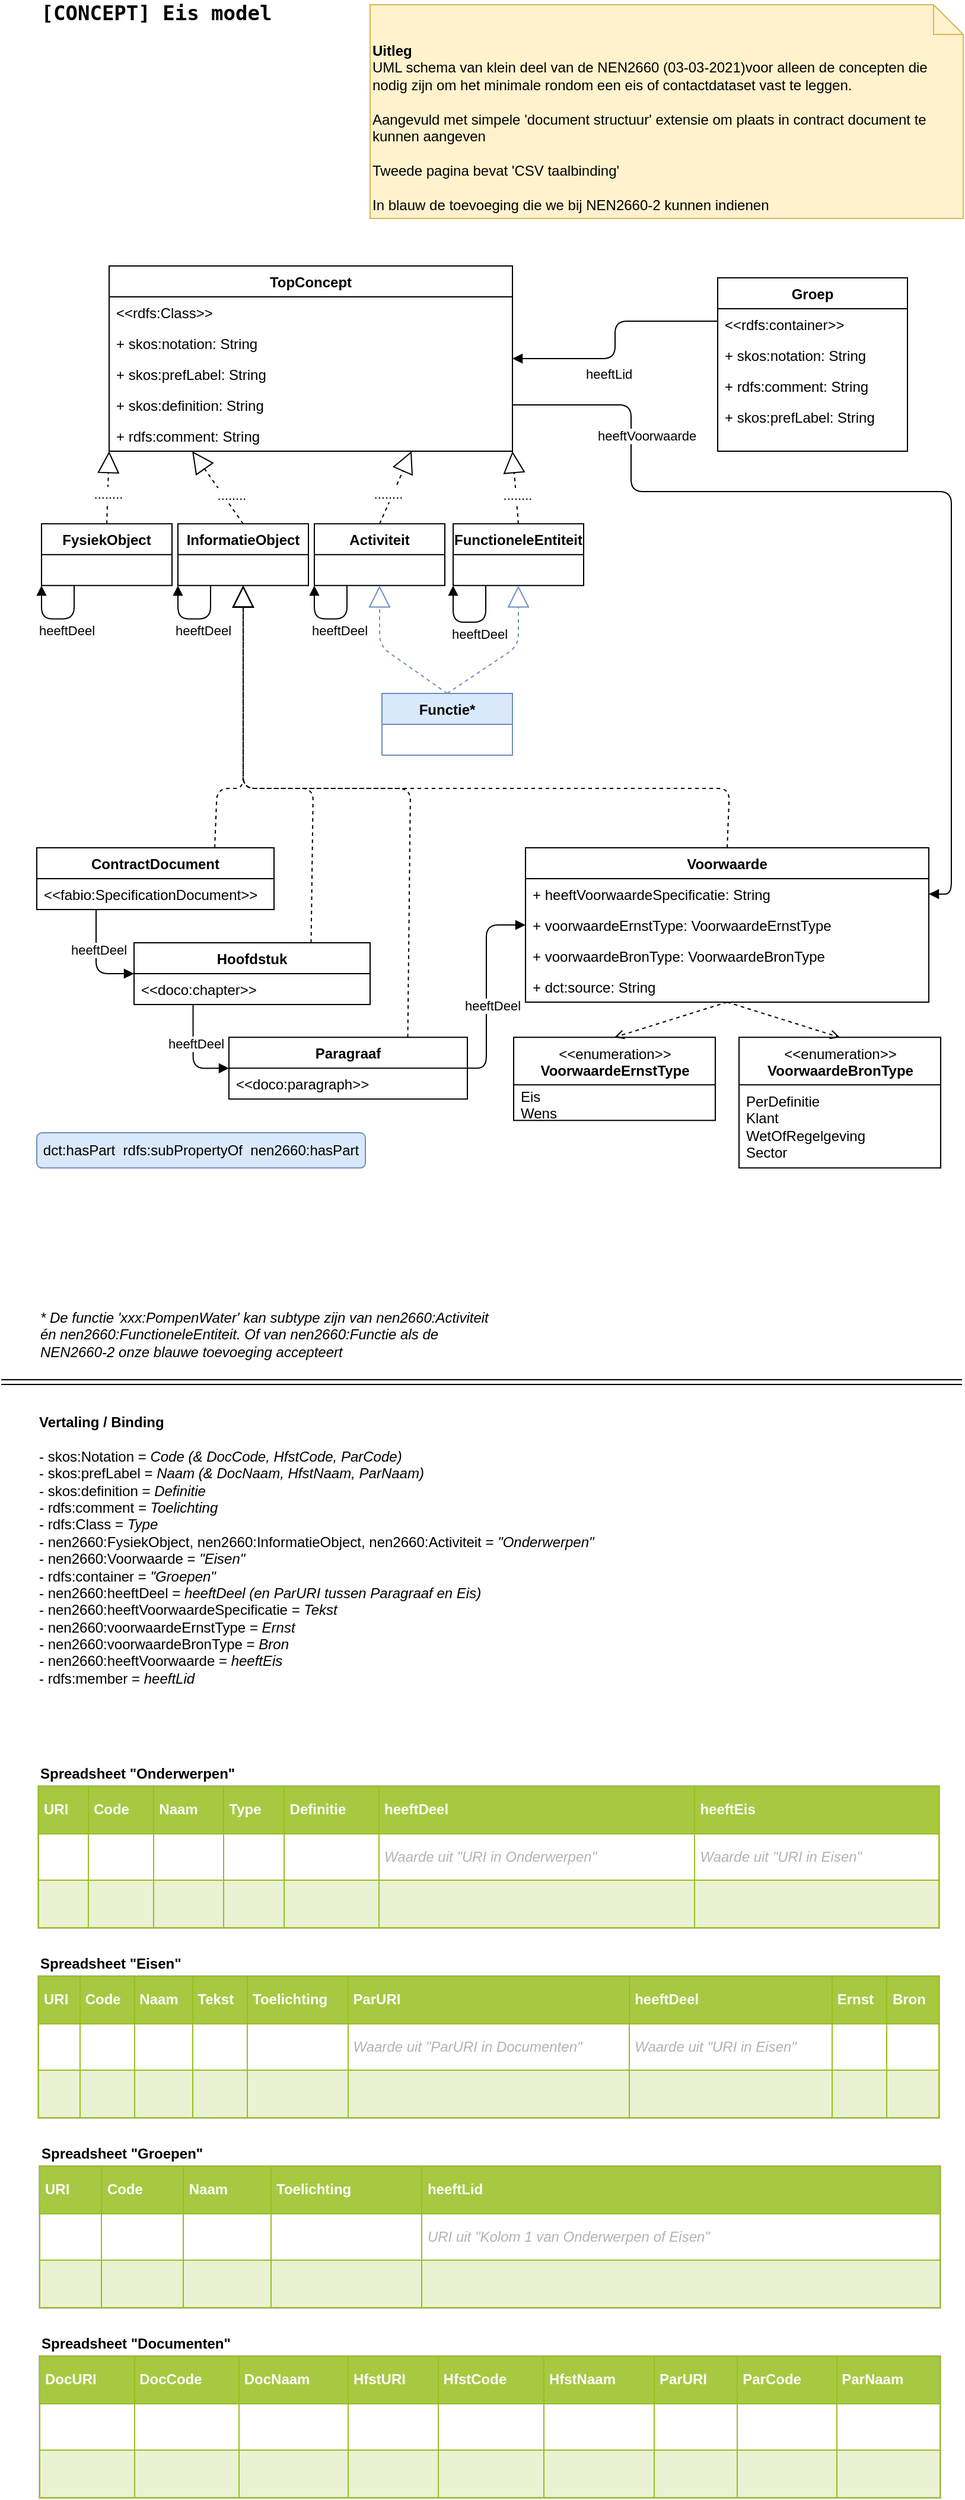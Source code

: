 <mxfile>
    <diagram id="-ttAfyzZw1vTDu5VzJYy" name="[CONCEPT] Eis model">
        <mxGraphModel dx="1544" dy="822" grid="1" gridSize="10" guides="1" tooltips="1" connect="1" arrows="1" fold="1" page="1" pageScale="1" pageWidth="827" pageHeight="1169" math="0" shadow="0">
            <root>
                <mxCell id="0"/>
                <mxCell id="1" parent="0"/>
                <mxCell id="2" value="TopConcept" style="swimlane;fontStyle=1;childLayout=stackLayout;horizontal=1;startSize=26;fillColor=none;horizontalStack=0;resizeParent=1;resizeParentMax=0;resizeLast=0;collapsible=1;marginBottom=0;" parent="1" vertex="1">
                    <mxGeometry x="100" y="240" width="340" height="156" as="geometry"/>
                </mxCell>
                <mxCell id="71" value="&lt;&lt;rdfs:Class&gt;&gt;" style="text;strokeColor=none;fillColor=none;align=left;verticalAlign=top;spacingLeft=4;spacingRight=4;overflow=hidden;rotatable=0;points=[[0,0.5],[1,0.5]];portConstraint=eastwest;" parent="2" vertex="1">
                    <mxGeometry y="26" width="340" height="26" as="geometry"/>
                </mxCell>
                <mxCell id="45" value="+ skos:notation: String" style="text;strokeColor=none;fillColor=none;align=left;verticalAlign=top;spacingLeft=4;spacingRight=4;overflow=hidden;rotatable=0;points=[[0,0.5],[1,0.5]];portConstraint=eastwest;" parent="2" vertex="1">
                    <mxGeometry y="52" width="340" height="26" as="geometry"/>
                </mxCell>
                <mxCell id="44" value="+ skos:prefLabel: String" style="text;strokeColor=none;fillColor=none;align=left;verticalAlign=top;spacingLeft=4;spacingRight=4;overflow=hidden;rotatable=0;points=[[0,0.5],[1,0.5]];portConstraint=eastwest;" parent="2" vertex="1">
                    <mxGeometry y="78" width="340" height="26" as="geometry"/>
                </mxCell>
                <mxCell id="58" value="+ skos:definition: String" style="text;strokeColor=none;fillColor=none;align=left;verticalAlign=top;spacingLeft=4;spacingRight=4;overflow=hidden;rotatable=0;points=[[0,0.5],[1,0.5]];portConstraint=eastwest;" parent="2" vertex="1">
                    <mxGeometry y="104" width="340" height="26" as="geometry"/>
                </mxCell>
                <mxCell id="65" value="+ rdfs:comment: String" style="text;strokeColor=none;fillColor=none;align=left;verticalAlign=top;spacingLeft=4;spacingRight=4;overflow=hidden;rotatable=0;points=[[0,0.5],[1,0.5]];portConstraint=eastwest;" parent="2" vertex="1">
                    <mxGeometry y="130" width="340" height="26" as="geometry"/>
                </mxCell>
                <mxCell id="6" value="Voorwaarde" style="swimlane;fontStyle=1;childLayout=stackLayout;horizontal=1;startSize=26;fillColor=none;horizontalStack=0;resizeParent=1;resizeParentMax=0;resizeLast=0;collapsible=1;marginBottom=0;" parent="1" vertex="1">
                    <mxGeometry x="451" y="730" width="340" height="130" as="geometry"/>
                </mxCell>
                <mxCell id="7" value="+ heeftVoorwaardeSpecificatie: String" style="text;strokeColor=none;fillColor=none;align=left;verticalAlign=top;spacingLeft=4;spacingRight=4;overflow=hidden;rotatable=0;points=[[0,0.5],[1,0.5]];portConstraint=eastwest;" parent="6" vertex="1">
                    <mxGeometry y="26" width="340" height="26" as="geometry"/>
                </mxCell>
                <mxCell id="8" value="+ voorwaardeErnstType: VoorwaardeErnstType" style="text;strokeColor=none;fillColor=none;align=left;verticalAlign=top;spacingLeft=4;spacingRight=4;overflow=hidden;rotatable=0;points=[[0,0.5],[1,0.5]];portConstraint=eastwest;" parent="6" vertex="1">
                    <mxGeometry y="52" width="340" height="26" as="geometry"/>
                </mxCell>
                <mxCell id="101" value="+ voorwaardeBronType: VoorwaardeBronType" style="text;strokeColor=none;fillColor=none;align=left;verticalAlign=top;spacingLeft=4;spacingRight=4;overflow=hidden;rotatable=0;points=[[0,0.5],[1,0.5]];portConstraint=eastwest;" parent="6" vertex="1">
                    <mxGeometry y="78" width="340" height="26" as="geometry"/>
                </mxCell>
                <mxCell id="102" value="+ dct:source: String" style="text;strokeColor=none;fillColor=none;align=left;verticalAlign=top;spacingLeft=4;spacingRight=4;overflow=hidden;rotatable=0;points=[[0,0.5],[1,0.5]];portConstraint=eastwest;" parent="6" vertex="1">
                    <mxGeometry y="104" width="340" height="26" as="geometry"/>
                </mxCell>
                <mxCell id="10" value="InformatieObject" style="swimlane;fontStyle=1;childLayout=stackLayout;horizontal=1;startSize=26;fillColor=none;horizontalStack=0;resizeParent=1;resizeParentMax=0;resizeLast=0;collapsible=1;marginBottom=0;" parent="1" vertex="1">
                    <mxGeometry x="158" y="457.18" width="110" height="52" as="geometry"/>
                </mxCell>
                <mxCell id="14" value="" style="endArrow=block;endSize=16;endFill=0;html=1;exitX=0.5;exitY=0;exitDx=0;exitDy=0;entryX=0.206;entryY=1;entryDx=0;entryDy=0;dashed=1;entryPerimeter=0;" parent="1" source="10" target="65" edge="1">
                    <mxGeometry width="160" relative="1" as="geometry">
                        <mxPoint x="163" y="770" as="sourcePoint"/>
                        <mxPoint x="314" y="400" as="targetPoint"/>
                    </mxGeometry>
                </mxCell>
                <mxCell id="25" value="........" style="edgeLabel;html=1;align=center;verticalAlign=middle;resizable=0;points=[];" parent="14" vertex="1" connectable="0">
                    <mxGeometry x="-0.508" y="2" relative="1" as="geometry">
                        <mxPoint x="2" y="-10" as="offset"/>
                    </mxGeometry>
                </mxCell>
                <mxCell id="15" value="" style="endArrow=block;endSize=16;endFill=0;html=1;exitX=0.5;exitY=0;exitDx=0;exitDy=0;entryX=0.5;entryY=1;entryDx=0;entryDy=0;dashed=1;" parent="1" source="6" target="10" edge="1">
                    <mxGeometry width="160" relative="1" as="geometry">
                        <mxPoint x="323" y="547.51" as="sourcePoint"/>
                        <mxPoint x="413" y="677.51" as="targetPoint"/>
                        <Array as="points">
                            <mxPoint x="623" y="680"/>
                            <mxPoint x="213" y="680"/>
                        </Array>
                    </mxGeometry>
                </mxCell>
                <mxCell id="16" value="heeftVoorwaarde" style="endArrow=block;endFill=1;html=1;edgeStyle=orthogonalEdgeStyle;align=left;verticalAlign=top;exitX=1;exitY=0.75;exitDx=0;exitDy=0;entryX=1;entryY=0.5;entryDx=0;entryDy=0;" parent="1" source="2" target="7" edge="1">
                    <mxGeometry x="-0.826" y="-13" relative="1" as="geometry">
                        <mxPoint x="382" y="305" as="sourcePoint"/>
                        <mxPoint x="382" y="570.33" as="targetPoint"/>
                        <Array as="points">
                            <mxPoint x="540" y="357"/>
                            <mxPoint x="540" y="430"/>
                            <mxPoint x="810" y="430"/>
                            <mxPoint x="810" y="769"/>
                        </Array>
                        <mxPoint as="offset"/>
                    </mxGeometry>
                </mxCell>
                <mxCell id="18" value="&amp;lt;&amp;lt;enumeration&amp;gt;&amp;gt;&lt;br&gt;&lt;span style=&quot;text-align: left&quot;&gt;&lt;b&gt;VoorwaardeErnstType&lt;/b&gt;&lt;/span&gt;" style="swimlane;fontStyle=0;align=center;verticalAlign=top;childLayout=stackLayout;horizontal=1;startSize=40;horizontalStack=0;resizeParent=1;resizeParentMax=0;resizeLast=0;collapsible=0;marginBottom=0;html=1;" parent="1" vertex="1">
                    <mxGeometry x="441" y="889.67" width="170" height="70" as="geometry"/>
                </mxCell>
                <mxCell id="19" value="Eis&lt;br&gt;Wens" style="text;html=1;strokeColor=none;fillColor=none;align=left;verticalAlign=middle;spacingLeft=4;spacingRight=4;overflow=hidden;rotatable=0;points=[[0,0.5],[1,0.5]];portConstraint=eastwest;" parent="18" vertex="1">
                    <mxGeometry y="40" width="170" height="30" as="geometry"/>
                </mxCell>
                <mxCell id="20" value="" style="endArrow=open;html=1;rounded=0;align=center;verticalAlign=bottom;dashed=1;endFill=0;labelBackgroundColor=none;entryX=0.5;entryY=0;entryDx=0;entryDy=0;exitX=0.5;exitY=1;exitDx=0;exitDy=0;" parent="1" source="6" target="18" edge="1">
                    <mxGeometry relative="1" as="geometry">
                        <mxPoint x="751" y="919.67" as="sourcePoint"/>
                        <mxPoint x="531" y="1050" as="targetPoint"/>
                    </mxGeometry>
                </mxCell>
                <mxCell id="22" value="&amp;lt;&amp;lt;enumeration&amp;gt;&amp;gt;&lt;br&gt;&lt;div style=&quot;text-align: left&quot;&gt;&lt;span&gt;&lt;b&gt;VoorwaardeBronType&lt;/b&gt;&lt;/span&gt;&lt;/div&gt;" style="swimlane;fontStyle=0;align=center;verticalAlign=top;childLayout=stackLayout;horizontal=1;startSize=40;horizontalStack=0;resizeParent=1;resizeParentMax=0;resizeLast=0;collapsible=0;marginBottom=0;html=1;" parent="1" vertex="1">
                    <mxGeometry x="631" y="889.67" width="170" height="110" as="geometry"/>
                </mxCell>
                <mxCell id="23" value="PerDefinitie&lt;br&gt;Klant&lt;br&gt;WetOfRegelgeving&lt;br&gt;Sector" style="text;html=1;strokeColor=none;fillColor=none;align=left;verticalAlign=middle;spacingLeft=4;spacingRight=4;overflow=hidden;rotatable=0;points=[[0,0.5],[1,0.5]];portConstraint=eastwest;" parent="22" vertex="1">
                    <mxGeometry y="40" width="170" height="70" as="geometry"/>
                </mxCell>
                <mxCell id="24" value="" style="endArrow=open;html=1;rounded=0;align=center;verticalAlign=bottom;dashed=1;endFill=0;labelBackgroundColor=none;exitX=0.5;exitY=1;exitDx=0;exitDy=0;entryX=0.5;entryY=0;entryDx=0;entryDy=0;" parent="1" source="6" target="22" edge="1">
                    <mxGeometry relative="1" as="geometry">
                        <mxPoint x="546" y="860" as="sourcePoint"/>
                        <mxPoint x="631" y="935" as="targetPoint"/>
                    </mxGeometry>
                </mxCell>
                <mxCell id="33" style="edgeStyle=orthogonalEdgeStyle;rounded=1;orthogonalLoop=1;jettySize=auto;html=1;entryX=0;entryY=1;entryDx=0;entryDy=0;exitX=0.25;exitY=1;exitDx=0;exitDy=0;endArrow=block;endFill=1;" parent="1" source="26" target="26" edge="1">
                    <mxGeometry relative="1" as="geometry">
                        <mxPoint x="63" y="507.18" as="targetPoint"/>
                        <Array as="points">
                            <mxPoint x="71" y="537.18"/>
                            <mxPoint x="43" y="537.18"/>
                        </Array>
                    </mxGeometry>
                </mxCell>
                <mxCell id="34" value="heeftDeel" style="edgeLabel;html=1;align=center;verticalAlign=middle;resizable=0;points=[];" parent="33" vertex="1" connectable="0">
                    <mxGeometry x="-0.288" y="7" relative="1" as="geometry">
                        <mxPoint x="-5.5" y="3" as="offset"/>
                    </mxGeometry>
                </mxCell>
                <mxCell id="26" value="FysiekObject" style="swimlane;fontStyle=1;childLayout=stackLayout;horizontal=1;startSize=26;fillColor=none;horizontalStack=0;resizeParent=1;resizeParentMax=0;resizeLast=0;collapsible=1;marginBottom=0;" parent="1" vertex="1">
                    <mxGeometry x="43" y="457.18" width="110" height="52" as="geometry"/>
                </mxCell>
                <mxCell id="27" value="Activiteit" style="swimlane;fontStyle=1;childLayout=stackLayout;horizontal=1;startSize=26;fillColor=none;horizontalStack=0;resizeParent=1;resizeParentMax=0;resizeLast=0;collapsible=1;marginBottom=0;" parent="1" vertex="1">
                    <mxGeometry x="273" y="457.18" width="110" height="52" as="geometry"/>
                </mxCell>
                <mxCell id="29" value="" style="endArrow=block;endSize=16;endFill=0;html=1;exitX=0.5;exitY=0;exitDx=0;exitDy=0;entryX=0.75;entryY=1;entryDx=0;entryDy=0;dashed=1;" parent="1" source="27" target="2" edge="1">
                    <mxGeometry width="160" relative="1" as="geometry">
                        <mxPoint x="223" y="520" as="sourcePoint"/>
                        <mxPoint x="223" y="362" as="targetPoint"/>
                    </mxGeometry>
                </mxCell>
                <mxCell id="30" value="........" style="edgeLabel;html=1;align=center;verticalAlign=middle;resizable=0;points=[];" parent="29" vertex="1" connectable="0">
                    <mxGeometry x="-0.508" y="2" relative="1" as="geometry">
                        <mxPoint x="2" y="-10" as="offset"/>
                    </mxGeometry>
                </mxCell>
                <mxCell id="31" value="" style="endArrow=block;endSize=16;endFill=0;html=1;exitX=0.5;exitY=0;exitDx=0;exitDy=0;entryX=0;entryY=1;entryDx=0;entryDy=0;dashed=1;" parent="1" source="26" target="2" edge="1">
                    <mxGeometry width="160" relative="1" as="geometry">
                        <mxPoint x="338" y="520" as="sourcePoint"/>
                        <mxPoint x="308" y="362" as="targetPoint"/>
                    </mxGeometry>
                </mxCell>
                <mxCell id="32" value="........" style="edgeLabel;html=1;align=center;verticalAlign=middle;resizable=0;points=[];" parent="31" vertex="1" connectable="0">
                    <mxGeometry x="-0.508" y="2" relative="1" as="geometry">
                        <mxPoint x="2" y="-10" as="offset"/>
                    </mxGeometry>
                </mxCell>
                <mxCell id="35" style="edgeStyle=orthogonalEdgeStyle;rounded=1;orthogonalLoop=1;jettySize=auto;html=1;exitX=0.25;exitY=1;exitDx=0;exitDy=0;endArrow=block;endFill=1;entryX=0;entryY=1;entryDx=0;entryDy=0;" parent="1" source="10" target="10" edge="1">
                    <mxGeometry relative="1" as="geometry">
                        <mxPoint x="173" y="537.18" as="targetPoint"/>
                        <mxPoint x="80.5" y="519.18" as="sourcePoint"/>
                        <Array as="points">
                            <mxPoint x="186" y="537.18"/>
                            <mxPoint x="158" y="537.18"/>
                        </Array>
                    </mxGeometry>
                </mxCell>
                <mxCell id="36" value="heeftDeel" style="edgeLabel;html=1;align=center;verticalAlign=middle;resizable=0;points=[];" parent="35" vertex="1" connectable="0">
                    <mxGeometry x="-0.288" y="7" relative="1" as="geometry">
                        <mxPoint x="-5.5" y="3" as="offset"/>
                    </mxGeometry>
                </mxCell>
                <mxCell id="37" style="edgeStyle=orthogonalEdgeStyle;rounded=1;orthogonalLoop=1;jettySize=auto;html=1;exitX=0.25;exitY=1;exitDx=0;exitDy=0;endArrow=block;endFill=1;entryX=0;entryY=1;entryDx=0;entryDy=0;" parent="1" source="27" target="27" edge="1">
                    <mxGeometry relative="1" as="geometry">
                        <mxPoint x="168" y="519.18" as="targetPoint"/>
                        <mxPoint x="195.5" y="519.18" as="sourcePoint"/>
                        <Array as="points">
                            <mxPoint x="301" y="537.18"/>
                            <mxPoint x="273" y="537.18"/>
                        </Array>
                    </mxGeometry>
                </mxCell>
                <mxCell id="38" value="heeftDeel" style="edgeLabel;html=1;align=center;verticalAlign=middle;resizable=0;points=[];" parent="37" vertex="1" connectable="0">
                    <mxGeometry x="-0.288" y="7" relative="1" as="geometry">
                        <mxPoint x="-5.5" y="3" as="offset"/>
                    </mxGeometry>
                </mxCell>
                <mxCell id="40" value="&lt;table style=&quot;width: 100% ; height: 100% ; border-collapse: collapse&quot; width=&quot;100%&quot; cellpadding=&quot;4&quot; border=&quot;1&quot;&gt;&lt;tbody&gt;&lt;tr style=&quot;background-color: #a7c942 ; color: #ffffff ; border: 1px solid #98bf21&quot;&gt;&lt;th align=&quot;left&quot;&gt;URI&lt;/th&gt;&lt;th align=&quot;left&quot;&gt;Code&lt;/th&gt;&lt;th align=&quot;left&quot;&gt;Naam&lt;/th&gt;&lt;td&gt;&lt;b&gt;Type&lt;/b&gt;&lt;/td&gt;&lt;td&gt;&lt;b&gt;Definitie&lt;/b&gt;&lt;/td&gt;&lt;td&gt;&lt;b&gt;heeftDeel&lt;/b&gt;&lt;/td&gt;&lt;td&gt;&lt;b&gt;heeftEis&lt;/b&gt;&lt;/td&gt;&lt;/tr&gt;&lt;tr style=&quot;border: 1px solid #98bf21&quot;&gt;&lt;td&gt;&lt;br&gt;&lt;/td&gt;&lt;td&gt;&lt;br&gt;&lt;/td&gt;&lt;td&gt;&lt;br&gt;&lt;/td&gt;&lt;td&gt;&lt;br&gt;&lt;/td&gt;&lt;td&gt;&lt;br&gt;&lt;/td&gt;&lt;td&gt;&lt;font color=&quot;#B3B3B3&quot;&gt;&lt;i&gt;Waarde uit &quot;URI in Onderwerpen&quot;&lt;/i&gt;&lt;/font&gt;&lt;br&gt;&lt;/td&gt;&lt;td&gt;&lt;i style=&quot;color: rgb(179 , 179 , 179)&quot;&gt;Waarde uit &quot;URI in Eisen&quot;&lt;/i&gt;&lt;br&gt;&lt;/td&gt;&lt;/tr&gt;&lt;tr style=&quot;background-color: #eaf2d3 ; border: 1px solid #98bf21&quot;&gt;&lt;td&gt;&lt;br&gt;&lt;/td&gt;&lt;td&gt;&lt;br&gt;&lt;/td&gt;&lt;td&gt;&lt;br&gt;&lt;/td&gt;&lt;td&gt;&lt;br&gt;&lt;/td&gt;&lt;td&gt;&lt;br&gt;&lt;/td&gt;&lt;td&gt;&lt;br&gt;&lt;/td&gt;&lt;td&gt;&lt;br&gt;&lt;/td&gt;&lt;/tr&gt;&lt;/tbody&gt;&lt;/table&gt;" style="text;html=1;strokeColor=#c0c0c0;fillColor=#ffffff;overflow=fill;rounded=0;" parent="1" vertex="1">
                    <mxGeometry x="40" y="1520" width="760" height="120" as="geometry"/>
                </mxCell>
                <mxCell id="43" value="&lt;table style=&quot;width: 100% ; height: 100% ; border-collapse: collapse&quot; width=&quot;100%&quot; cellpadding=&quot;4&quot; border=&quot;1&quot;&gt;&lt;tbody&gt;&lt;tr style=&quot;background-color: #a7c942 ; color: #ffffff ; border: 1px solid #98bf21&quot;&gt;&lt;th align=&quot;left&quot;&gt;URI&lt;/th&gt;&lt;th align=&quot;left&quot;&gt;Code&lt;/th&gt;&lt;th align=&quot;left&quot;&gt;Naam&lt;/th&gt;&lt;td&gt;&lt;b&gt;Tekst&lt;/b&gt;&lt;/td&gt;&lt;td&gt;&lt;b&gt;Toelichting&lt;/b&gt;&lt;/td&gt;&lt;td&gt;&lt;b&gt;ParURI&lt;/b&gt;&lt;/td&gt;&lt;td&gt;&lt;b&gt;heeftDeel&lt;/b&gt;&lt;/td&gt;&lt;td&gt;&lt;b&gt;Ernst&lt;/b&gt;&lt;/td&gt;&lt;td&gt;&lt;b&gt;Bron&lt;/b&gt;&lt;/td&gt;&lt;/tr&gt;&lt;tr style=&quot;border: 1px solid #98bf21&quot;&gt;&lt;td&gt;&lt;br&gt;&lt;/td&gt;&lt;td&gt;&lt;br&gt;&lt;/td&gt;&lt;td&gt;&lt;br&gt;&lt;/td&gt;&lt;td&gt;&lt;br&gt;&lt;/td&gt;&lt;td&gt;&lt;br&gt;&lt;/td&gt;&lt;td&gt;&lt;i style=&quot;color: rgb(179 , 179 , 179)&quot;&gt;Waarde uit &quot;ParURI in Documenten&quot;&lt;/i&gt;&lt;/td&gt;&lt;td&gt;&lt;i style=&quot;color: rgb(179 , 179 , 179)&quot;&gt;Waarde uit &quot;URI in Eisen&quot;&lt;/i&gt;&lt;br&gt;&lt;/td&gt;&lt;td&gt;&lt;br&gt;&lt;/td&gt;&lt;td&gt;&lt;br&gt;&lt;/td&gt;&lt;/tr&gt;&lt;tr style=&quot;background-color: #eaf2d3 ; border: 1px solid #98bf21&quot;&gt;&lt;td&gt;&lt;br&gt;&lt;/td&gt;&lt;td&gt;&lt;br&gt;&lt;/td&gt;&lt;td&gt;&lt;br&gt;&lt;/td&gt;&lt;td&gt;&lt;br&gt;&lt;/td&gt;&lt;td&gt;&lt;br&gt;&lt;/td&gt;&lt;td&gt;&lt;br&gt;&lt;/td&gt;&lt;td&gt;&lt;br&gt;&lt;/td&gt;&lt;td&gt;&lt;br&gt;&lt;/td&gt;&lt;td&gt;&lt;br&gt;&lt;/td&gt;&lt;/tr&gt;&lt;/tbody&gt;&lt;/table&gt;" style="text;html=1;strokeColor=#c0c0c0;fillColor=#ffffff;overflow=fill;rounded=0;" parent="1" vertex="1">
                    <mxGeometry x="40" y="1680" width="760" height="120" as="geometry"/>
                </mxCell>
                <mxCell id="47" value="&lt;b&gt;Spreadsheet &quot;Onderwerpen&quot;&lt;/b&gt;" style="text;html=1;strokeColor=none;fillColor=none;align=left;verticalAlign=middle;whiteSpace=wrap;rounded=0;" parent="1" vertex="1">
                    <mxGeometry x="40" y="1500" width="170" height="20" as="geometry"/>
                </mxCell>
                <mxCell id="48" value="&lt;b&gt;Spreadsheet &quot;Eisen&quot;&lt;/b&gt;" style="text;html=1;strokeColor=none;fillColor=none;align=left;verticalAlign=middle;whiteSpace=wrap;rounded=0;" parent="1" vertex="1">
                    <mxGeometry x="40" y="1660" width="170" height="20" as="geometry"/>
                </mxCell>
                <mxCell id="51" value="&lt;b&gt;Vertaling / Binding&lt;/b&gt;&lt;br&gt;&lt;br&gt;- skos:Notation = &lt;i&gt;Code (&amp;amp; DocCode, HfstCode, ParCode)&lt;/i&gt;&lt;br&gt;- skos:prefLabel = &lt;i&gt;Naam&amp;nbsp;&lt;/i&gt;&lt;i&gt;(&amp;amp; DocNaam, HfstNaam, ParNaam)&lt;/i&gt;&lt;br&gt;- skos:definition = &lt;i&gt;Definitie&lt;br&gt;- &lt;/i&gt;rdfs:comment &lt;i&gt;= Toelichting&lt;br&gt;&lt;/i&gt;- rdfs:Class = &lt;i&gt;Type&lt;br&gt;&lt;/i&gt;- nen2660:FysiekObject, nen2660:InformatieObject, nen2660:Activiteit = &lt;i&gt;&quot;Onderwerpen&quot;&lt;br&gt;&lt;/i&gt;- nen2660:Voorwaarde = &lt;i&gt;&quot;Eisen&quot;&lt;br&gt;&lt;/i&gt;- rdfs:container = &lt;i&gt;&quot;Groepen&quot;&lt;/i&gt;&lt;br&gt;- nen2660:heeftDeel = &lt;i&gt;heeftDeel (en ParURI tussen Paragraaf en Eis)&lt;/i&gt;&lt;br&gt;- nen2660:heeftVoorwaardeSpecificatie = &lt;i&gt;Tekst&lt;/i&gt;&lt;br&gt;- nen2660:voorwaardeErnstType = &lt;i&gt;Ernst&lt;br&gt;- &lt;/i&gt;nen2660:voorwaardeBronType = &lt;i&gt;Bron&lt;br&gt;- &lt;/i&gt;nen2660:heeftVoorwaarde = &lt;i&gt;heeftEis&lt;br&gt;&lt;/i&gt;- rdfs:member = &lt;i&gt;heeftLid&lt;/i&gt;&lt;br&gt;&lt;i&gt;&lt;/i&gt;" style="text;html=1;strokeColor=none;fillColor=none;align=left;verticalAlign=top;whiteSpace=wrap;rounded=0;fontColor=#000000;horizontal=1;" parent="1" vertex="1">
                    <mxGeometry x="39" y="1200" width="621" height="240" as="geometry"/>
                </mxCell>
                <mxCell id="53" value="&lt;b&gt;Uitleg&lt;/b&gt;&lt;br&gt;UML schema van klein deel van de NEN2660 (03-03-2021)voor alleen de concepten die nodig zijn om het minimale rondom een eis of contactdataset vast te leggen.&amp;nbsp;&lt;br&gt;&lt;br&gt;Aangevuld met simpele 'document structuur' extensie om plaats in contract document te kunnen aangeven&lt;br&gt;&lt;br&gt;Tweede pagina bevat 'CSV taalbinding'&lt;br&gt;&lt;br&gt;In blauw de toevoeging die we bij NEN2660-2 kunnen indienen" style="shape=note2;boundedLbl=1;whiteSpace=wrap;html=1;size=25;verticalAlign=top;align=left;fillColor=#fff2cc;strokeColor=#d6b656;" parent="1" vertex="1">
                    <mxGeometry x="320" y="20" width="500" height="180" as="geometry"/>
                </mxCell>
                <object label="&lt;code class=&quot;highlighter-rouge&quot; style=&quot;font-size: 17px;&quot;&gt;%page%&lt;/code&gt;" placeholders="1" Naam="%page%" id="56">
                    <mxCell style="text;html=1;strokeColor=none;fillColor=none;align=center;verticalAlign=middle;whiteSpace=wrap;rounded=0;fontColor=#000000;fontStyle=1;fontSize=17;" parent="1" vertex="1">
                        <mxGeometry x="40" y="17" width="200" height="20" as="geometry"/>
                    </mxCell>
                </object>
                <mxCell id="57" value="" style="shape=link;html=1;endArrow=block;endFill=1;fontSize=17;fontColor=#000000;" parent="1" edge="1">
                    <mxGeometry width="100" relative="1" as="geometry">
                        <mxPoint x="9" y="1180" as="sourcePoint"/>
                        <mxPoint x="819" y="1180" as="targetPoint"/>
                    </mxGeometry>
                </mxCell>
                <mxCell id="59" value="&lt;table style=&quot;width: 100% ; height: 100% ; border-collapse: collapse&quot; width=&quot;100%&quot; cellpadding=&quot;4&quot; border=&quot;1&quot;&gt;&lt;tbody&gt;&lt;tr style=&quot;background-color: #a7c942 ; color: #ffffff ; border: 1px solid #98bf21&quot;&gt;&lt;th align=&quot;left&quot;&gt;URI&lt;/th&gt;&lt;td&gt;&lt;b&gt;Code&lt;/b&gt;&lt;/td&gt;&lt;th align=&quot;left&quot;&gt;Naam&lt;/th&gt;&lt;td&gt;&lt;b&gt;Toelichting&lt;/b&gt;&lt;/td&gt;&lt;td&gt;&lt;b&gt;heeftLid&lt;/b&gt;&lt;/td&gt;&lt;/tr&gt;&lt;tr style=&quot;border: 1px solid #98bf21&quot;&gt;&lt;td&gt;&lt;br&gt;&lt;/td&gt;&lt;td&gt;&lt;br&gt;&lt;/td&gt;&lt;td&gt;&lt;br&gt;&lt;/td&gt;&lt;td&gt;&lt;br&gt;&lt;/td&gt;&lt;td&gt;&lt;font color=&quot;#B3B3B3&quot;&gt;&lt;i&gt;URI uit &quot;Kolom 1 van Onderwerpen of Eisen&quot;&lt;/i&gt;&lt;/font&gt;&lt;/td&gt;&lt;/tr&gt;&lt;tr style=&quot;background-color: #eaf2d3 ; border: 1px solid #98bf21&quot;&gt;&lt;td&gt;&lt;br&gt;&lt;/td&gt;&lt;td&gt;&lt;br&gt;&lt;/td&gt;&lt;td&gt;&lt;br&gt;&lt;/td&gt;&lt;td&gt;&lt;br&gt;&lt;/td&gt;&lt;td&gt;&lt;br&gt;&lt;/td&gt;&lt;/tr&gt;&lt;/tbody&gt;&lt;/table&gt;" style="text;html=1;strokeColor=#c0c0c0;fillColor=#ffffff;overflow=fill;rounded=0;" parent="1" vertex="1">
                    <mxGeometry x="41" y="1840" width="760" height="120" as="geometry"/>
                </mxCell>
                <mxCell id="60" value="&lt;b&gt;Spreadsheet &quot;Groepen&quot;&lt;/b&gt;" style="text;html=1;strokeColor=none;fillColor=none;align=left;verticalAlign=middle;whiteSpace=wrap;rounded=0;" parent="1" vertex="1">
                    <mxGeometry x="41" y="1820" width="170" height="20" as="geometry"/>
                </mxCell>
                <mxCell id="61" value="Groep" style="swimlane;fontStyle=1;childLayout=stackLayout;horizontal=1;startSize=26;fillColor=none;horizontalStack=0;resizeParent=1;resizeParentMax=0;resizeLast=0;collapsible=1;marginBottom=0;verticalAlign=middle;" parent="1" vertex="1">
                    <mxGeometry x="613" y="250" width="160" height="146" as="geometry"/>
                </mxCell>
                <mxCell id="70" value="&lt;&lt;rdfs:container&gt;&gt;" style="text;strokeColor=none;fillColor=none;align=left;verticalAlign=top;spacingLeft=4;spacingRight=4;overflow=hidden;rotatable=0;points=[[0,0.5],[1,0.5]];portConstraint=eastwest;" parent="61" vertex="1">
                    <mxGeometry y="26" width="160" height="26" as="geometry"/>
                </mxCell>
                <mxCell id="62" value="+ skos:notation: String" style="text;strokeColor=none;fillColor=none;align=left;verticalAlign=top;spacingLeft=4;spacingRight=4;overflow=hidden;rotatable=0;points=[[0,0.5],[1,0.5]];portConstraint=eastwest;" parent="61" vertex="1">
                    <mxGeometry y="52" width="160" height="26" as="geometry"/>
                </mxCell>
                <mxCell id="52" value="+ rdfs:comment: String" style="text;strokeColor=none;fillColor=none;align=left;verticalAlign=top;spacingLeft=4;spacingRight=4;overflow=hidden;rotatable=0;points=[[0,0.5],[1,0.5]];portConstraint=eastwest;" parent="61" vertex="1">
                    <mxGeometry y="78" width="160" height="26" as="geometry"/>
                </mxCell>
                <mxCell id="64" value="+ skos:prefLabel: String" style="text;strokeColor=none;fillColor=none;align=left;verticalAlign=top;spacingLeft=4;spacingRight=4;overflow=hidden;rotatable=0;points=[[0,0.5],[1,0.5]];portConstraint=eastwest;" parent="61" vertex="1">
                    <mxGeometry y="104" width="160" height="42" as="geometry"/>
                </mxCell>
                <mxCell id="66" value="heeftLid" style="endArrow=none;endFill=0;html=1;edgeStyle=orthogonalEdgeStyle;align=left;verticalAlign=top;exitX=1;exitY=0.5;exitDx=0;exitDy=0;entryX=0;entryY=0.25;entryDx=0;entryDy=0;startArrow=block;startFill=1;" parent="1" source="2" target="61" edge="1">
                    <mxGeometry x="-0.413" relative="1" as="geometry">
                        <mxPoint x="533" y="420" as="sourcePoint"/>
                        <mxPoint x="533" y="685.33" as="targetPoint"/>
                        <mxPoint as="offset"/>
                    </mxGeometry>
                </mxCell>
                <mxCell id="72" value="&lt;table style=&quot;width: 100% ; height: 100% ; border-collapse: collapse&quot; width=&quot;100%&quot; cellpadding=&quot;4&quot; border=&quot;1&quot;&gt;&lt;tbody&gt;&lt;tr style=&quot;background-color: #a7c942 ; color: #ffffff ; border: 1px solid #98bf21&quot;&gt;&lt;th align=&quot;left&quot;&gt;DocURI&amp;nbsp;&lt;/th&gt;&lt;td&gt;&lt;b&gt;DocCode&lt;/b&gt;&lt;/td&gt;&lt;th align=&quot;left&quot;&gt;DocNaam&lt;/th&gt;&lt;td&gt;&lt;b&gt;HfstURI&lt;/b&gt;&lt;/td&gt;&lt;td&gt;&lt;b&gt;HfstCode&lt;/b&gt;&lt;/td&gt;&lt;td&gt;&lt;b&gt;HfstNaam&lt;/b&gt;&lt;/td&gt;&lt;td&gt;&lt;b&gt;ParURI&lt;/b&gt;&lt;/td&gt;&lt;td&gt;&lt;b&gt;ParCode&lt;/b&gt;&lt;/td&gt;&lt;td&gt;&lt;b&gt;ParNaam&lt;/b&gt;&lt;/td&gt;&lt;/tr&gt;&lt;tr style=&quot;border: 1px solid #98bf21&quot;&gt;&lt;td&gt;&lt;br&gt;&lt;/td&gt;&lt;td&gt;&lt;br&gt;&lt;/td&gt;&lt;td&gt;&lt;br&gt;&lt;/td&gt;&lt;td&gt;&lt;br&gt;&lt;/td&gt;&lt;td&gt;&lt;br&gt;&lt;/td&gt;&lt;td&gt;&lt;br&gt;&lt;/td&gt;&lt;td&gt;&lt;br&gt;&lt;/td&gt;&lt;td&gt;&lt;br&gt;&lt;/td&gt;&lt;td&gt;&lt;br&gt;&lt;/td&gt;&lt;/tr&gt;&lt;tr style=&quot;background-color: #eaf2d3 ; border: 1px solid #98bf21&quot;&gt;&lt;td&gt;&lt;br&gt;&lt;/td&gt;&lt;td&gt;&lt;br&gt;&lt;/td&gt;&lt;td&gt;&lt;br&gt;&lt;/td&gt;&lt;td&gt;&lt;br&gt;&lt;/td&gt;&lt;td&gt;&lt;br&gt;&lt;/td&gt;&lt;td&gt;&lt;br&gt;&lt;/td&gt;&lt;td&gt;&lt;br&gt;&lt;/td&gt;&lt;td&gt;&lt;br&gt;&lt;/td&gt;&lt;td&gt;&lt;br&gt;&lt;/td&gt;&lt;/tr&gt;&lt;/tbody&gt;&lt;/table&gt;" style="text;html=1;strokeColor=#c0c0c0;fillColor=#ffffff;overflow=fill;rounded=0;" parent="1" vertex="1">
                    <mxGeometry x="41" y="2000" width="760" height="120" as="geometry"/>
                </mxCell>
                <mxCell id="73" value="&lt;b&gt;Spreadsheet &quot;Documenten&quot;&lt;/b&gt;" style="text;html=1;strokeColor=none;fillColor=none;align=left;verticalAlign=middle;whiteSpace=wrap;rounded=0;" parent="1" vertex="1">
                    <mxGeometry x="41" y="1980" width="170" height="20" as="geometry"/>
                </mxCell>
                <mxCell id="82" value="ContractDocument" style="swimlane;fontStyle=1;childLayout=stackLayout;horizontal=1;startSize=26;fillColor=none;horizontalStack=0;resizeParent=1;resizeParentMax=0;resizeLast=0;collapsible=1;marginBottom=0;" parent="1" vertex="1">
                    <mxGeometry x="39" y="730" width="200" height="52" as="geometry"/>
                </mxCell>
                <mxCell id="83" value="&lt;&lt;fabio:SpecificationDocument&gt;&gt;" style="text;strokeColor=none;fillColor=none;align=left;verticalAlign=top;spacingLeft=4;spacingRight=4;overflow=hidden;rotatable=0;points=[[0,0.5],[1,0.5]];portConstraint=eastwest;" parent="82" vertex="1">
                    <mxGeometry y="26" width="200" height="26" as="geometry"/>
                </mxCell>
                <mxCell id="86" value="Hoofdstuk" style="swimlane;fontStyle=1;childLayout=stackLayout;horizontal=1;startSize=26;fillColor=none;horizontalStack=0;resizeParent=1;resizeParentMax=0;resizeLast=0;collapsible=1;marginBottom=0;" parent="1" vertex="1">
                    <mxGeometry x="121" y="810" width="199" height="52" as="geometry"/>
                </mxCell>
                <mxCell id="87" value="&lt;&lt;doco:chapter&gt;&gt;" style="text;strokeColor=none;fillColor=none;align=left;verticalAlign=top;spacingLeft=4;spacingRight=4;overflow=hidden;rotatable=0;points=[[0,0.5],[1,0.5]];portConstraint=eastwest;" parent="86" vertex="1">
                    <mxGeometry y="26" width="199" height="26" as="geometry"/>
                </mxCell>
                <mxCell id="90" value="Paragraaf" style="swimlane;fontStyle=1;childLayout=stackLayout;horizontal=1;startSize=26;fillColor=none;horizontalStack=0;resizeParent=1;resizeParentMax=0;resizeLast=0;collapsible=1;marginBottom=0;" parent="1" vertex="1">
                    <mxGeometry x="201" y="889.67" width="201" height="52" as="geometry"/>
                </mxCell>
                <mxCell id="91" value="&lt;&lt;doco:paragraph&gt;&gt;" style="text;strokeColor=none;fillColor=none;align=left;verticalAlign=top;spacingLeft=4;spacingRight=4;overflow=hidden;rotatable=0;points=[[0,0.5],[1,0.5]];portConstraint=eastwest;" parent="90" vertex="1">
                    <mxGeometry y="26" width="201" height="26" as="geometry"/>
                </mxCell>
                <mxCell id="92" value="" style="endArrow=block;endSize=16;endFill=0;html=1;exitX=0.75;exitY=0;exitDx=0;exitDy=0;entryX=0.5;entryY=1;entryDx=0;entryDy=0;dashed=1;" parent="1" source="82" target="10" edge="1">
                    <mxGeometry width="160" relative="1" as="geometry">
                        <mxPoint x="633" y="610" as="sourcePoint"/>
                        <mxPoint x="223" y="519.18" as="targetPoint"/>
                        <Array as="points">
                            <mxPoint x="191" y="680"/>
                            <mxPoint x="213" y="680"/>
                        </Array>
                    </mxGeometry>
                </mxCell>
                <mxCell id="93" value="" style="endArrow=block;endSize=16;endFill=0;html=1;exitX=0.75;exitY=0;exitDx=0;exitDy=0;entryX=0.5;entryY=1;entryDx=0;entryDy=0;dashed=1;" parent="1" source="86" target="10" edge="1">
                    <mxGeometry width="160" relative="1" as="geometry">
                        <mxPoint x="151" y="610" as="sourcePoint"/>
                        <mxPoint x="223" y="519.18" as="targetPoint"/>
                        <Array as="points">
                            <mxPoint x="272" y="680"/>
                            <mxPoint x="213" y="680"/>
                        </Array>
                    </mxGeometry>
                </mxCell>
                <mxCell id="94" value="" style="endArrow=block;endSize=16;endFill=0;html=1;exitX=0.75;exitY=0;exitDx=0;exitDy=0;entryX=0.5;entryY=1;entryDx=0;entryDy=0;dashed=1;" parent="1" source="90" target="10" edge="1">
                    <mxGeometry width="160" relative="1" as="geometry">
                        <mxPoint x="262.25" y="678" as="sourcePoint"/>
                        <mxPoint x="223" y="519.18" as="targetPoint"/>
                        <Array as="points">
                            <mxPoint x="354" y="680"/>
                            <mxPoint x="213" y="680"/>
                        </Array>
                    </mxGeometry>
                </mxCell>
                <mxCell id="95" style="edgeStyle=orthogonalEdgeStyle;rounded=1;orthogonalLoop=1;jettySize=auto;html=1;entryX=0;entryY=0.5;entryDx=0;entryDy=0;exitX=0.25;exitY=1;exitDx=0;exitDy=0;endArrow=block;endFill=1;" parent="1" source="82" target="86" edge="1">
                    <mxGeometry relative="1" as="geometry">
                        <mxPoint x="51" y="649.18" as="targetPoint"/>
                        <mxPoint x="78.5" y="649.18" as="sourcePoint"/>
                    </mxGeometry>
                </mxCell>
                <mxCell id="96" value="heeftDeel" style="edgeLabel;html=1;align=center;verticalAlign=middle;resizable=0;points=[];" parent="95" vertex="1" connectable="0">
                    <mxGeometry x="-0.288" y="7" relative="1" as="geometry">
                        <mxPoint x="-5.5" y="3" as="offset"/>
                    </mxGeometry>
                </mxCell>
                <mxCell id="97" style="edgeStyle=orthogonalEdgeStyle;rounded=1;orthogonalLoop=1;jettySize=auto;html=1;entryX=0;entryY=0.5;entryDx=0;entryDy=0;exitX=0.25;exitY=1;exitDx=0;exitDy=0;endArrow=block;endFill=1;" parent="1" source="86" target="90" edge="1">
                    <mxGeometry relative="1" as="geometry">
                        <mxPoint x="131" y="846" as="targetPoint"/>
                        <mxPoint x="99" y="792" as="sourcePoint"/>
                    </mxGeometry>
                </mxCell>
                <mxCell id="98" value="heeftDeel" style="edgeLabel;html=1;align=center;verticalAlign=middle;resizable=0;points=[];" parent="97" vertex="1" connectable="0">
                    <mxGeometry x="-0.288" y="7" relative="1" as="geometry">
                        <mxPoint x="-5.5" y="3" as="offset"/>
                    </mxGeometry>
                </mxCell>
                <mxCell id="99" style="edgeStyle=orthogonalEdgeStyle;rounded=1;orthogonalLoop=1;jettySize=auto;html=1;entryX=0;entryY=0.5;entryDx=0;entryDy=0;exitX=1;exitY=0.5;exitDx=0;exitDy=0;endArrow=block;endFill=1;" parent="1" source="90" target="6" edge="1">
                    <mxGeometry relative="1" as="geometry">
                        <mxPoint x="211" y="925.67" as="targetPoint"/>
                        <mxPoint x="180.75" y="872" as="sourcePoint"/>
                        <Array as="points">
                            <mxPoint x="418" y="916"/>
                            <mxPoint x="418" y="795"/>
                        </Array>
                    </mxGeometry>
                </mxCell>
                <mxCell id="100" value="heeftDeel" style="edgeLabel;html=1;align=center;verticalAlign=middle;resizable=0;points=[];" parent="99" vertex="1" connectable="0">
                    <mxGeometry x="-0.288" y="7" relative="1" as="geometry">
                        <mxPoint x="11.5" y="-8.2" as="offset"/>
                    </mxGeometry>
                </mxCell>
                <mxCell id="103" value="dct:hasPart&amp;nbsp; rdfs:subPropertyOf&amp;nbsp; nen2660:hasPart" style="rounded=1;whiteSpace=wrap;html=1;fillColor=#dae8fc;strokeColor=#6c8ebf;" parent="1" vertex="1">
                    <mxGeometry x="39" y="970" width="277" height="29.67" as="geometry"/>
                </mxCell>
                <mxCell id="104" value="FunctioneleEntiteit" style="swimlane;fontStyle=1;childLayout=stackLayout;horizontal=1;startSize=26;fillColor=none;horizontalStack=0;resizeParent=1;resizeParentMax=0;resizeLast=0;collapsible=1;marginBottom=0;" vertex="1" parent="1">
                    <mxGeometry x="390" y="457.18" width="110" height="52" as="geometry"/>
                </mxCell>
                <mxCell id="105" value="" style="endArrow=block;endSize=16;endFill=0;html=1;exitX=0.5;exitY=0;exitDx=0;exitDy=0;entryX=1;entryY=1;entryDx=0;entryDy=0;dashed=1;" edge="1" parent="1" source="104" target="2">
                    <mxGeometry width="160" relative="1" as="geometry">
                        <mxPoint x="460" y="441.18" as="sourcePoint"/>
                        <mxPoint x="430" y="380" as="targetPoint"/>
                    </mxGeometry>
                </mxCell>
                <mxCell id="106" value="........" style="edgeLabel;html=1;align=center;verticalAlign=middle;resizable=0;points=[];" vertex="1" connectable="0" parent="105">
                    <mxGeometry x="-0.508" y="2" relative="1" as="geometry">
                        <mxPoint x="2" y="-10" as="offset"/>
                    </mxGeometry>
                </mxCell>
                <mxCell id="107" style="edgeStyle=orthogonalEdgeStyle;rounded=1;orthogonalLoop=1;jettySize=auto;html=1;exitX=0.25;exitY=1;exitDx=0;exitDy=0;endArrow=block;endFill=1;entryX=0;entryY=1;entryDx=0;entryDy=0;" edge="1" parent="1" source="104" target="104">
                    <mxGeometry relative="1" as="geometry">
                        <mxPoint x="390" y="530" as="targetPoint"/>
                        <mxPoint x="310.5" y="519.18" as="sourcePoint"/>
                        <Array as="points">
                            <mxPoint x="418" y="540"/>
                            <mxPoint x="390" y="540"/>
                        </Array>
                    </mxGeometry>
                </mxCell>
                <mxCell id="108" value="heeftDeel" style="edgeLabel;html=1;align=center;verticalAlign=middle;resizable=0;points=[];" vertex="1" connectable="0" parent="107">
                    <mxGeometry x="-0.288" y="7" relative="1" as="geometry">
                        <mxPoint x="-5.5" y="3" as="offset"/>
                    </mxGeometry>
                </mxCell>
                <mxCell id="109" value="Functie" style="swimlane;fontStyle=1;childLayout=stackLayout;horizontal=1;startSize=26;fillColor=#d5e8d4;horizontalStack=0;resizeParent=1;resizeParentMax=0;resizeLast=0;collapsible=1;marginBottom=0;strokeColor=#82b366;" vertex="1" parent="1">
                    <mxGeometry x="330" y="600" width="110" height="52" as="geometry"/>
                </mxCell>
                <mxCell id="110" value="" style="endArrow=block;endSize=16;endFill=0;html=1;exitX=0.5;exitY=0;exitDx=0;exitDy=0;entryX=0.5;entryY=1;entryDx=0;entryDy=0;dashed=1;fillColor=#dae8fc;strokeColor=#6c8ebf;" edge="1" parent="1" source="109" target="27">
                    <mxGeometry width="160" relative="1" as="geometry">
                        <mxPoint x="199" y="740" as="sourcePoint"/>
                        <mxPoint x="223" y="519.18" as="targetPoint"/>
                        <Array as="points">
                            <mxPoint x="328" y="560"/>
                        </Array>
                    </mxGeometry>
                </mxCell>
                <mxCell id="111" value="" style="endArrow=block;endSize=16;endFill=0;html=1;exitX=0.5;exitY=0;exitDx=0;exitDy=0;entryX=0.5;entryY=1;entryDx=0;entryDy=0;dashed=1;fillColor=#dae8fc;strokeColor=#6c8ebf;" edge="1" parent="1" source="109" target="104">
                    <mxGeometry width="160" relative="1" as="geometry">
                        <mxPoint x="385" y="610" as="sourcePoint"/>
                        <mxPoint x="338" y="519.18" as="targetPoint"/>
                        <Array as="points">
                            <mxPoint x="445" y="560"/>
                        </Array>
                    </mxGeometry>
                </mxCell>
                <mxCell id="112" value="Functie*" style="swimlane;fontStyle=1;childLayout=stackLayout;horizontal=1;startSize=26;fillColor=#dae8fc;horizontalStack=0;resizeParent=1;resizeParentMax=0;resizeLast=0;collapsible=1;marginBottom=0;strokeColor=#6c8ebf;" vertex="1" parent="1">
                    <mxGeometry x="330" y="600" width="110" height="52" as="geometry"/>
                </mxCell>
                <mxCell id="113" value="&lt;i&gt;* De functie 'xxx:PompenWater' kan subtype zijn van nen2660:Activiteit én nen2660:FunctioneleEntiteit. Of van nen2660:Functie als de NEN2660-2 onze blauwe toevoeging accepteert&lt;/i&gt;" style="text;html=1;strokeColor=none;fillColor=none;align=left;verticalAlign=middle;whiteSpace=wrap;rounded=0;" vertex="1" parent="1">
                    <mxGeometry x="40" y="1130" width="390" height="20" as="geometry"/>
                </mxCell>
            </root>
        </mxGraphModel>
    </diagram>
</mxfile>